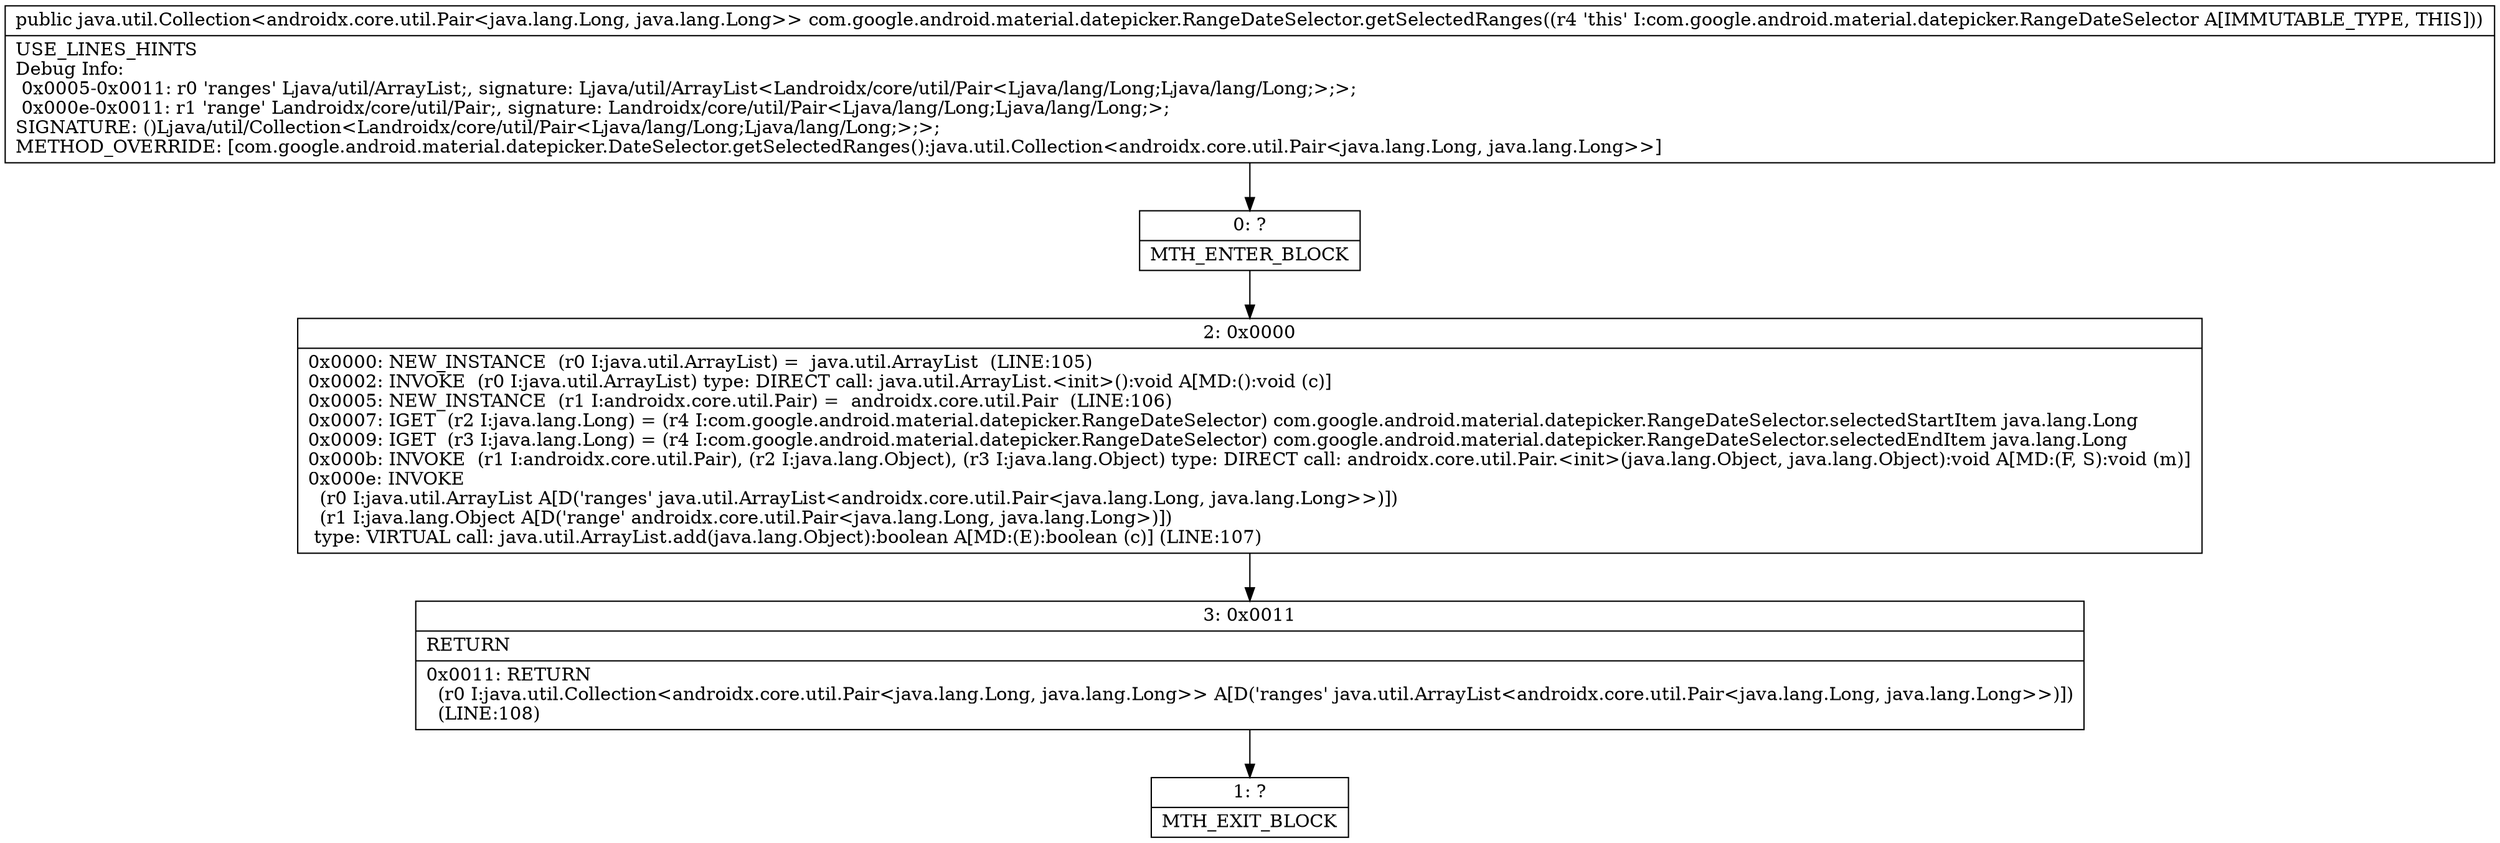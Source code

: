 digraph "CFG forcom.google.android.material.datepicker.RangeDateSelector.getSelectedRanges()Ljava\/util\/Collection;" {
Node_0 [shape=record,label="{0\:\ ?|MTH_ENTER_BLOCK\l}"];
Node_2 [shape=record,label="{2\:\ 0x0000|0x0000: NEW_INSTANCE  (r0 I:java.util.ArrayList) =  java.util.ArrayList  (LINE:105)\l0x0002: INVOKE  (r0 I:java.util.ArrayList) type: DIRECT call: java.util.ArrayList.\<init\>():void A[MD:():void (c)]\l0x0005: NEW_INSTANCE  (r1 I:androidx.core.util.Pair) =  androidx.core.util.Pair  (LINE:106)\l0x0007: IGET  (r2 I:java.lang.Long) = (r4 I:com.google.android.material.datepicker.RangeDateSelector) com.google.android.material.datepicker.RangeDateSelector.selectedStartItem java.lang.Long \l0x0009: IGET  (r3 I:java.lang.Long) = (r4 I:com.google.android.material.datepicker.RangeDateSelector) com.google.android.material.datepicker.RangeDateSelector.selectedEndItem java.lang.Long \l0x000b: INVOKE  (r1 I:androidx.core.util.Pair), (r2 I:java.lang.Object), (r3 I:java.lang.Object) type: DIRECT call: androidx.core.util.Pair.\<init\>(java.lang.Object, java.lang.Object):void A[MD:(F, S):void (m)]\l0x000e: INVOKE  \l  (r0 I:java.util.ArrayList A[D('ranges' java.util.ArrayList\<androidx.core.util.Pair\<java.lang.Long, java.lang.Long\>\>)])\l  (r1 I:java.lang.Object A[D('range' androidx.core.util.Pair\<java.lang.Long, java.lang.Long\>)])\l type: VIRTUAL call: java.util.ArrayList.add(java.lang.Object):boolean A[MD:(E):boolean (c)] (LINE:107)\l}"];
Node_3 [shape=record,label="{3\:\ 0x0011|RETURN\l|0x0011: RETURN  \l  (r0 I:java.util.Collection\<androidx.core.util.Pair\<java.lang.Long, java.lang.Long\>\> A[D('ranges' java.util.ArrayList\<androidx.core.util.Pair\<java.lang.Long, java.lang.Long\>\>)])\l  (LINE:108)\l}"];
Node_1 [shape=record,label="{1\:\ ?|MTH_EXIT_BLOCK\l}"];
MethodNode[shape=record,label="{public java.util.Collection\<androidx.core.util.Pair\<java.lang.Long, java.lang.Long\>\> com.google.android.material.datepicker.RangeDateSelector.getSelectedRanges((r4 'this' I:com.google.android.material.datepicker.RangeDateSelector A[IMMUTABLE_TYPE, THIS]))  | USE_LINES_HINTS\lDebug Info:\l  0x0005\-0x0011: r0 'ranges' Ljava\/util\/ArrayList;, signature: Ljava\/util\/ArrayList\<Landroidx\/core\/util\/Pair\<Ljava\/lang\/Long;Ljava\/lang\/Long;\>;\>;\l  0x000e\-0x0011: r1 'range' Landroidx\/core\/util\/Pair;, signature: Landroidx\/core\/util\/Pair\<Ljava\/lang\/Long;Ljava\/lang\/Long;\>;\lSIGNATURE: ()Ljava\/util\/Collection\<Landroidx\/core\/util\/Pair\<Ljava\/lang\/Long;Ljava\/lang\/Long;\>;\>;\lMETHOD_OVERRIDE: [com.google.android.material.datepicker.DateSelector.getSelectedRanges():java.util.Collection\<androidx.core.util.Pair\<java.lang.Long, java.lang.Long\>\>]\l}"];
MethodNode -> Node_0;Node_0 -> Node_2;
Node_2 -> Node_3;
Node_3 -> Node_1;
}

